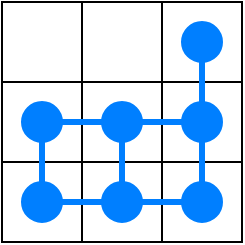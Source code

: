 <mxfile version="12.2.4" pages="1"><diagram id="KfdeV7wbnnIetJLVHPCS" name="Page-1"><mxGraphModel dx="806" dy="585" grid="1" gridSize="10" guides="1" tooltips="1" connect="1" arrows="1" fold="1" page="1" pageScale="1" pageWidth="827" pageHeight="1169" math="0" shadow="0"><root><mxCell id="0"/><mxCell id="1" parent="0"/><mxCell id="2" value="" style="rounded=0;whiteSpace=wrap;html=1;" parent="1" vertex="1"><mxGeometry x="160" y="40" width="40" height="40" as="geometry"/></mxCell><mxCell id="3" value="" style="rounded=0;whiteSpace=wrap;html=1;" parent="1" vertex="1"><mxGeometry x="200" y="40" width="40" height="40" as="geometry"/></mxCell><mxCell id="4" value="" style="rounded=0;whiteSpace=wrap;html=1;" parent="1" vertex="1"><mxGeometry x="240" y="40" width="40" height="40" as="geometry"/></mxCell><mxCell id="5" value="" style="rounded=0;whiteSpace=wrap;html=1;" parent="1" vertex="1"><mxGeometry x="200" y="80" width="40" height="40" as="geometry"/></mxCell><mxCell id="6" value="" style="rounded=0;whiteSpace=wrap;html=1;" parent="1" vertex="1"><mxGeometry x="240" y="80" width="40" height="40" as="geometry"/></mxCell><mxCell id="7" value="" style="rounded=0;whiteSpace=wrap;html=1;" parent="1" vertex="1"><mxGeometry x="160" y="80" width="40" height="40" as="geometry"/></mxCell><mxCell id="8" value="" style="rounded=0;whiteSpace=wrap;html=1;" parent="1" vertex="1"><mxGeometry x="160" y="120" width="40" height="40" as="geometry"/></mxCell><mxCell id="9" value="" style="rounded=0;whiteSpace=wrap;html=1;" parent="1" vertex="1"><mxGeometry x="200" y="120" width="40" height="40" as="geometry"/></mxCell><mxCell id="10" value="" style="rounded=0;whiteSpace=wrap;html=1;" parent="1" vertex="1"><mxGeometry x="240" y="120" width="40" height="40" as="geometry"/></mxCell><mxCell id="11" value="" style="ellipse;whiteSpace=wrap;html=1;aspect=fixed;fillColor=#007FFF;strokeColor=#007FFF;" parent="1" vertex="1"><mxGeometry x="210" y="130" width="20" height="20" as="geometry"/></mxCell><mxCell id="12" value="" style="ellipse;whiteSpace=wrap;html=1;aspect=fixed;fillColor=#007FFF;strokeColor=#007FFF;" parent="1" vertex="1"><mxGeometry x="250" y="130" width="20" height="20" as="geometry"/></mxCell><mxCell id="13" value="" style="ellipse;whiteSpace=wrap;html=1;aspect=fixed;fillColor=#007FFF;strokeColor=#007FFF;" parent="1" vertex="1"><mxGeometry x="250" y="50" width="20" height="20" as="geometry"/></mxCell><mxCell id="14" value="" style="ellipse;whiteSpace=wrap;html=1;aspect=fixed;fillColor=#007FFF;strokeColor=#007FFF;" parent="1" vertex="1"><mxGeometry x="170" y="90" width="20" height="20" as="geometry"/></mxCell><mxCell id="15" value="" style="ellipse;whiteSpace=wrap;html=1;aspect=fixed;fillColor=#007FFF;strokeColor=#007FFF;" parent="1" vertex="1"><mxGeometry x="210" y="90" width="20" height="20" as="geometry"/></mxCell><mxCell id="16" value="" style="ellipse;whiteSpace=wrap;html=1;aspect=fixed;fillColor=#007FFF;strokeColor=#007FFF;" parent="1" vertex="1"><mxGeometry x="170" y="130" width="20" height="20" as="geometry"/></mxCell><mxCell id="17" value="" style="ellipse;whiteSpace=wrap;html=1;aspect=fixed;fillColor=#007FFF;strokeColor=#007FFF;" parent="1" vertex="1"><mxGeometry x="250" y="90" width="20" height="20" as="geometry"/></mxCell><mxCell id="18" value="" style="endArrow=none;html=1;fillColor=#007FFF;exitX=0;exitY=0.5;exitDx=0;exitDy=0;entryX=1;entryY=0.5;entryDx=0;entryDy=0;strokeColor=#007FFF;strokeWidth=3;" edge="1" parent="1"><mxGeometry width="50" height="50" relative="1" as="geometry"><mxPoint x="210" y="100" as="sourcePoint"/><mxPoint x="190" y="100" as="targetPoint"/></mxGeometry></mxCell><mxCell id="19" value="" style="endArrow=none;html=1;fillColor=#007FFF;exitX=0.5;exitY=1;exitDx=0;exitDy=0;strokeColor=#007FFF;strokeWidth=3;" edge="1" parent="1"><mxGeometry width="50" height="50" relative="1" as="geometry"><mxPoint x="260" y="70" as="sourcePoint"/><mxPoint x="260" y="90" as="targetPoint"/></mxGeometry></mxCell><mxCell id="20" value="" style="endArrow=none;html=1;fillColor=#007FFF;exitX=0;exitY=0.5;exitDx=0;exitDy=0;entryX=1;entryY=0.5;entryDx=0;entryDy=0;strokeColor=#007FFF;strokeWidth=3;" edge="1" parent="1"><mxGeometry width="50" height="50" relative="1" as="geometry"><mxPoint x="250" y="100" as="sourcePoint"/><mxPoint x="230" y="100" as="targetPoint"/></mxGeometry></mxCell><mxCell id="21" value="" style="endArrow=none;html=1;fillColor=#007FFF;exitX=0.5;exitY=1;exitDx=0;exitDy=0;entryX=0.5;entryY=0;entryDx=0;entryDy=0;strokeColor=#007FFF;strokeWidth=3;" edge="1" parent="1"><mxGeometry width="50" height="50" relative="1" as="geometry"><mxPoint x="180" y="110" as="sourcePoint"/><mxPoint x="180" y="130" as="targetPoint"/></mxGeometry></mxCell><mxCell id="22" value="" style="endArrow=none;html=1;fillColor=#007FFF;strokeColor=#007FFF;strokeWidth=3;exitX=1;exitY=0.5;exitDx=0;exitDy=0;" edge="1" parent="1"><mxGeometry width="50" height="50" relative="1" as="geometry"><mxPoint x="190" y="140" as="sourcePoint"/><mxPoint x="210" y="140" as="targetPoint"/></mxGeometry></mxCell><mxCell id="23" value="" style="endArrow=none;html=1;fillColor=#007FFF;exitX=0.5;exitY=0;exitDx=0;exitDy=0;entryX=0.5;entryY=1;entryDx=0;entryDy=0;strokeColor=#007FFF;strokeWidth=3;" edge="1" parent="1"><mxGeometry width="50" height="50" relative="1" as="geometry"><mxPoint x="220" y="130" as="sourcePoint"/><mxPoint x="220" y="110" as="targetPoint"/></mxGeometry></mxCell><mxCell id="24" value="" style="endArrow=none;html=1;fillColor=#007FFF;exitX=0;exitY=0.5;exitDx=0;exitDy=0;strokeColor=#007FFF;strokeWidth=3;entryX=1;entryY=0.5;entryDx=0;entryDy=0;" edge="1" parent="1" source="12" target="11"><mxGeometry width="50" height="50" relative="1" as="geometry"><mxPoint x="220" y="70" as="sourcePoint"/><mxPoint x="220" y="90" as="targetPoint"/></mxGeometry></mxCell><mxCell id="25" value="" style="endArrow=none;html=1;fillColor=#007FFF;exitX=0.5;exitY=0;exitDx=0;exitDy=0;strokeColor=#007FFF;strokeWidth=3;entryX=0.5;entryY=1;entryDx=0;entryDy=0;" edge="1" parent="1" source="12" target="17"><mxGeometry width="50" height="50" relative="1" as="geometry"><mxPoint x="230" y="60" as="sourcePoint"/><mxPoint x="250" y="60" as="targetPoint"/></mxGeometry></mxCell></root></mxGraphModel></diagram></mxfile>